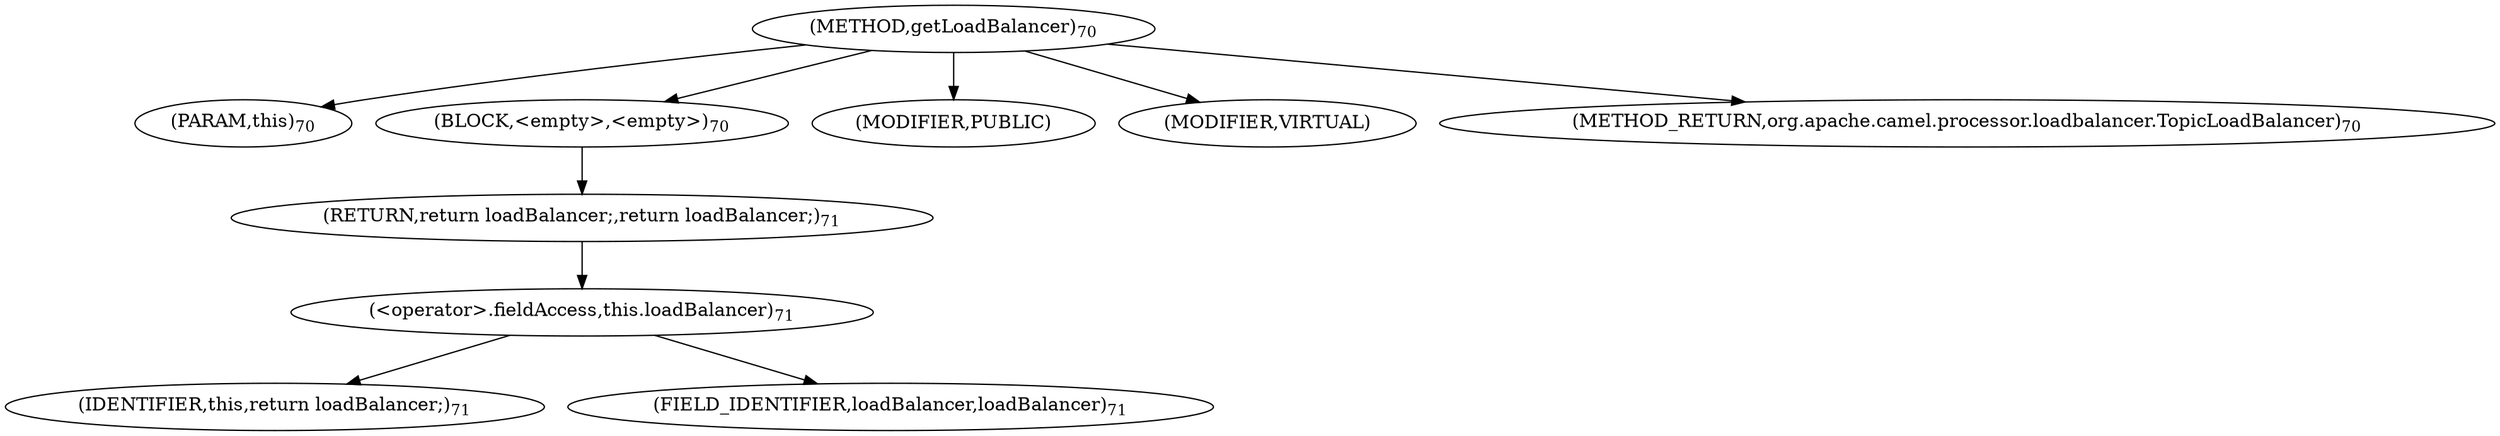 digraph "getLoadBalancer" {  
"142" [label = <(METHOD,getLoadBalancer)<SUB>70</SUB>> ]
"143" [label = <(PARAM,this)<SUB>70</SUB>> ]
"144" [label = <(BLOCK,&lt;empty&gt;,&lt;empty&gt;)<SUB>70</SUB>> ]
"145" [label = <(RETURN,return loadBalancer;,return loadBalancer;)<SUB>71</SUB>> ]
"146" [label = <(&lt;operator&gt;.fieldAccess,this.loadBalancer)<SUB>71</SUB>> ]
"147" [label = <(IDENTIFIER,this,return loadBalancer;)<SUB>71</SUB>> ]
"148" [label = <(FIELD_IDENTIFIER,loadBalancer,loadBalancer)<SUB>71</SUB>> ]
"149" [label = <(MODIFIER,PUBLIC)> ]
"150" [label = <(MODIFIER,VIRTUAL)> ]
"151" [label = <(METHOD_RETURN,org.apache.camel.processor.loadbalancer.TopicLoadBalancer)<SUB>70</SUB>> ]
  "142" -> "143" 
  "142" -> "144" 
  "142" -> "149" 
  "142" -> "150" 
  "142" -> "151" 
  "144" -> "145" 
  "145" -> "146" 
  "146" -> "147" 
  "146" -> "148" 
}
